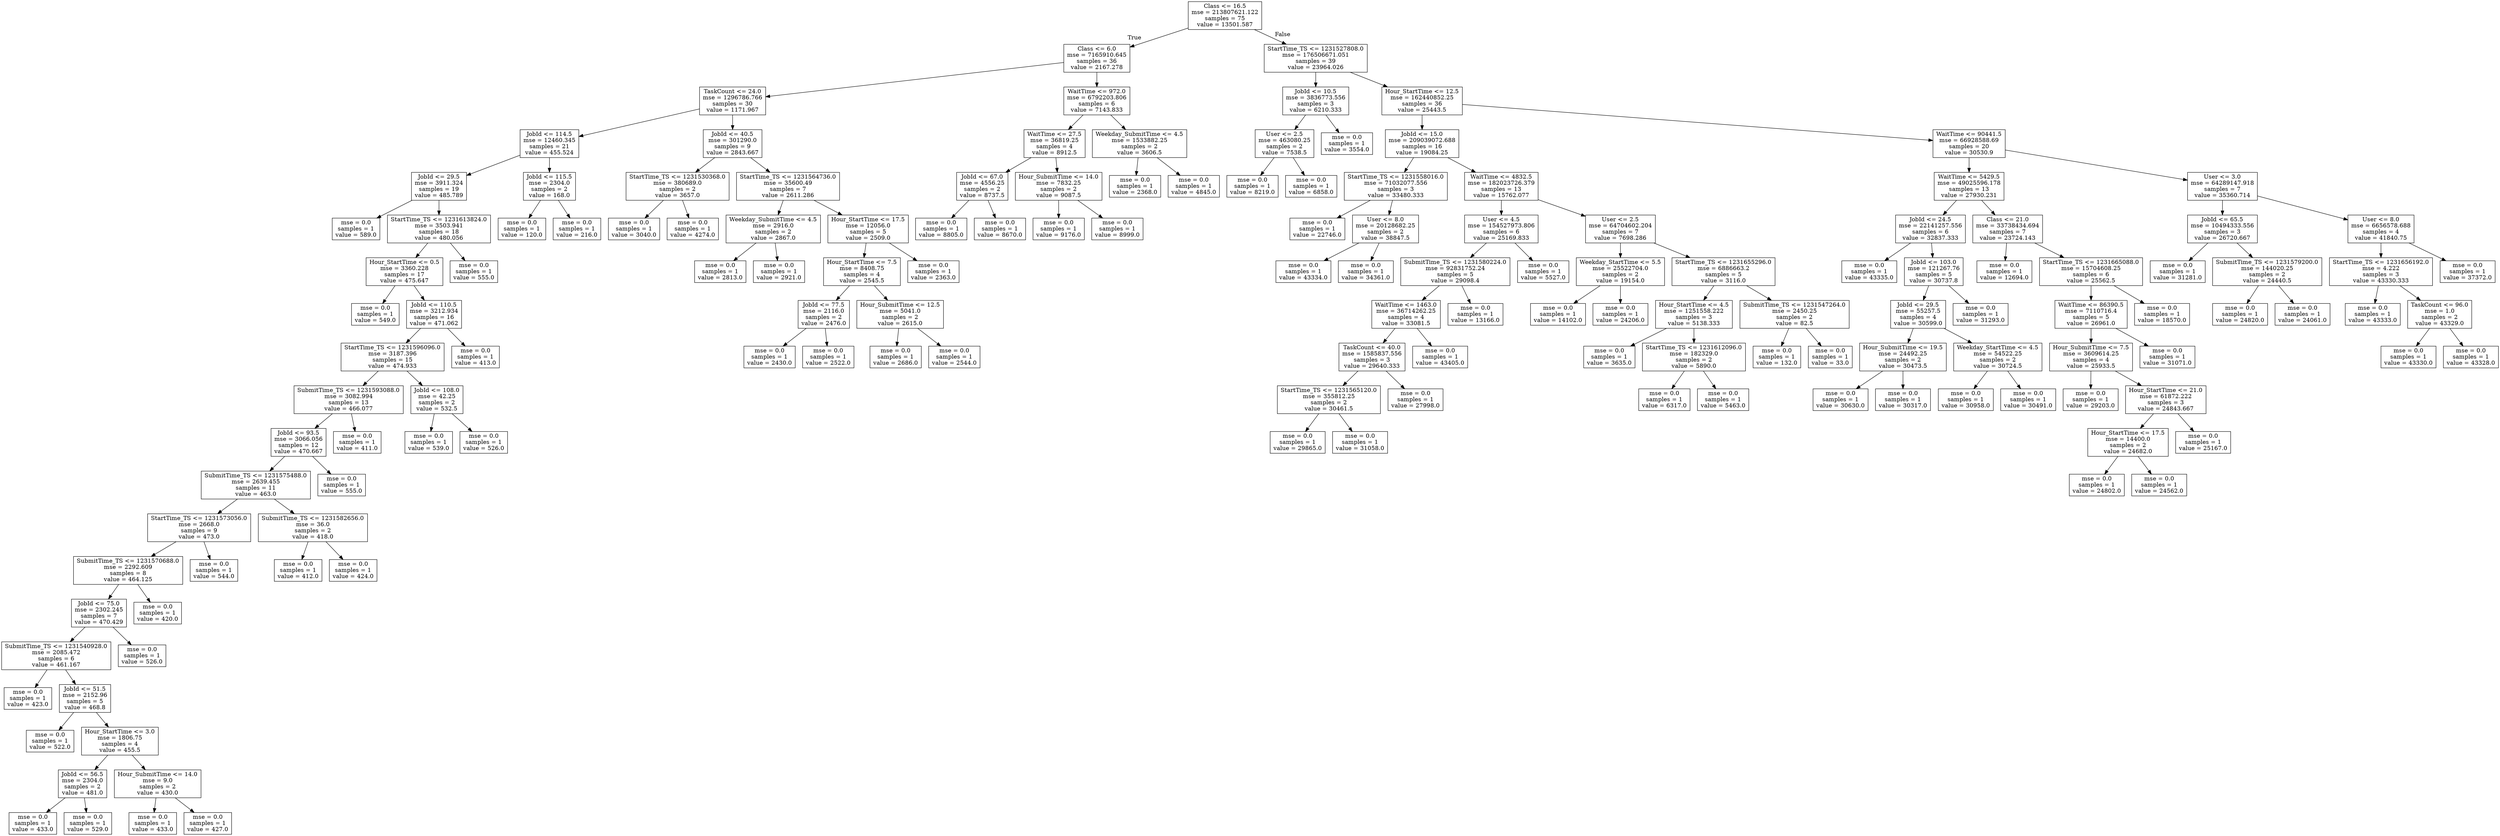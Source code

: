 digraph Tree {
node [shape=box] ;
0 [label="Class <= 16.5\nmse = 213807621.122\nsamples = 75\nvalue = 13501.587"] ;
1 [label="Class <= 6.0\nmse = 7165910.645\nsamples = 36\nvalue = 2167.278"] ;
0 -> 1 [labeldistance=2.5, labelangle=45, headlabel="True"] ;
2 [label="TaskCount <= 24.0\nmse = 1296786.766\nsamples = 30\nvalue = 1171.967"] ;
1 -> 2 ;
3 [label="JobId <= 114.5\nmse = 12460.345\nsamples = 21\nvalue = 455.524"] ;
2 -> 3 ;
4 [label="JobId <= 29.5\nmse = 3911.324\nsamples = 19\nvalue = 485.789"] ;
3 -> 4 ;
5 [label="mse = 0.0\nsamples = 1\nvalue = 589.0"] ;
4 -> 5 ;
6 [label="StartTime_TS <= 1231613824.0\nmse = 3503.941\nsamples = 18\nvalue = 480.056"] ;
4 -> 6 ;
7 [label="Hour_StartTime <= 0.5\nmse = 3360.228\nsamples = 17\nvalue = 475.647"] ;
6 -> 7 ;
8 [label="mse = 0.0\nsamples = 1\nvalue = 549.0"] ;
7 -> 8 ;
9 [label="JobId <= 110.5\nmse = 3212.934\nsamples = 16\nvalue = 471.062"] ;
7 -> 9 ;
10 [label="StartTime_TS <= 1231596096.0\nmse = 3187.396\nsamples = 15\nvalue = 474.933"] ;
9 -> 10 ;
11 [label="SubmitTime_TS <= 1231593088.0\nmse = 3082.994\nsamples = 13\nvalue = 466.077"] ;
10 -> 11 ;
12 [label="JobId <= 93.5\nmse = 3066.056\nsamples = 12\nvalue = 470.667"] ;
11 -> 12 ;
13 [label="SubmitTime_TS <= 1231575488.0\nmse = 2639.455\nsamples = 11\nvalue = 463.0"] ;
12 -> 13 ;
14 [label="StartTime_TS <= 1231573056.0\nmse = 2668.0\nsamples = 9\nvalue = 473.0"] ;
13 -> 14 ;
15 [label="SubmitTime_TS <= 1231570688.0\nmse = 2292.609\nsamples = 8\nvalue = 464.125"] ;
14 -> 15 ;
16 [label="JobId <= 75.0\nmse = 2302.245\nsamples = 7\nvalue = 470.429"] ;
15 -> 16 ;
17 [label="SubmitTime_TS <= 1231540928.0\nmse = 2085.472\nsamples = 6\nvalue = 461.167"] ;
16 -> 17 ;
18 [label="mse = 0.0\nsamples = 1\nvalue = 423.0"] ;
17 -> 18 ;
19 [label="JobId <= 51.5\nmse = 2152.96\nsamples = 5\nvalue = 468.8"] ;
17 -> 19 ;
20 [label="mse = 0.0\nsamples = 1\nvalue = 522.0"] ;
19 -> 20 ;
21 [label="Hour_StartTime <= 3.0\nmse = 1806.75\nsamples = 4\nvalue = 455.5"] ;
19 -> 21 ;
22 [label="JobId <= 56.5\nmse = 2304.0\nsamples = 2\nvalue = 481.0"] ;
21 -> 22 ;
23 [label="mse = 0.0\nsamples = 1\nvalue = 433.0"] ;
22 -> 23 ;
24 [label="mse = 0.0\nsamples = 1\nvalue = 529.0"] ;
22 -> 24 ;
25 [label="Hour_SubmitTime <= 14.0\nmse = 9.0\nsamples = 2\nvalue = 430.0"] ;
21 -> 25 ;
26 [label="mse = 0.0\nsamples = 1\nvalue = 433.0"] ;
25 -> 26 ;
27 [label="mse = 0.0\nsamples = 1\nvalue = 427.0"] ;
25 -> 27 ;
28 [label="mse = 0.0\nsamples = 1\nvalue = 526.0"] ;
16 -> 28 ;
29 [label="mse = 0.0\nsamples = 1\nvalue = 420.0"] ;
15 -> 29 ;
30 [label="mse = 0.0\nsamples = 1\nvalue = 544.0"] ;
14 -> 30 ;
31 [label="SubmitTime_TS <= 1231582656.0\nmse = 36.0\nsamples = 2\nvalue = 418.0"] ;
13 -> 31 ;
32 [label="mse = 0.0\nsamples = 1\nvalue = 412.0"] ;
31 -> 32 ;
33 [label="mse = 0.0\nsamples = 1\nvalue = 424.0"] ;
31 -> 33 ;
34 [label="mse = 0.0\nsamples = 1\nvalue = 555.0"] ;
12 -> 34 ;
35 [label="mse = 0.0\nsamples = 1\nvalue = 411.0"] ;
11 -> 35 ;
36 [label="JobId <= 108.0\nmse = 42.25\nsamples = 2\nvalue = 532.5"] ;
10 -> 36 ;
37 [label="mse = 0.0\nsamples = 1\nvalue = 539.0"] ;
36 -> 37 ;
38 [label="mse = 0.0\nsamples = 1\nvalue = 526.0"] ;
36 -> 38 ;
39 [label="mse = 0.0\nsamples = 1\nvalue = 413.0"] ;
9 -> 39 ;
40 [label="mse = 0.0\nsamples = 1\nvalue = 555.0"] ;
6 -> 40 ;
41 [label="JobId <= 115.5\nmse = 2304.0\nsamples = 2\nvalue = 168.0"] ;
3 -> 41 ;
42 [label="mse = 0.0\nsamples = 1\nvalue = 120.0"] ;
41 -> 42 ;
43 [label="mse = 0.0\nsamples = 1\nvalue = 216.0"] ;
41 -> 43 ;
44 [label="JobId <= 40.5\nmse = 301290.0\nsamples = 9\nvalue = 2843.667"] ;
2 -> 44 ;
45 [label="StartTime_TS <= 1231530368.0\nmse = 380689.0\nsamples = 2\nvalue = 3657.0"] ;
44 -> 45 ;
46 [label="mse = 0.0\nsamples = 1\nvalue = 3040.0"] ;
45 -> 46 ;
47 [label="mse = 0.0\nsamples = 1\nvalue = 4274.0"] ;
45 -> 47 ;
48 [label="StartTime_TS <= 1231564736.0\nmse = 35600.49\nsamples = 7\nvalue = 2611.286"] ;
44 -> 48 ;
49 [label="Weekday_SubmitTime <= 4.5\nmse = 2916.0\nsamples = 2\nvalue = 2867.0"] ;
48 -> 49 ;
50 [label="mse = 0.0\nsamples = 1\nvalue = 2813.0"] ;
49 -> 50 ;
51 [label="mse = 0.0\nsamples = 1\nvalue = 2921.0"] ;
49 -> 51 ;
52 [label="Hour_StartTime <= 17.5\nmse = 12056.0\nsamples = 5\nvalue = 2509.0"] ;
48 -> 52 ;
53 [label="Hour_StartTime <= 7.5\nmse = 8408.75\nsamples = 4\nvalue = 2545.5"] ;
52 -> 53 ;
54 [label="JobId <= 77.5\nmse = 2116.0\nsamples = 2\nvalue = 2476.0"] ;
53 -> 54 ;
55 [label="mse = 0.0\nsamples = 1\nvalue = 2430.0"] ;
54 -> 55 ;
56 [label="mse = 0.0\nsamples = 1\nvalue = 2522.0"] ;
54 -> 56 ;
57 [label="Hour_SubmitTime <= 12.5\nmse = 5041.0\nsamples = 2\nvalue = 2615.0"] ;
53 -> 57 ;
58 [label="mse = 0.0\nsamples = 1\nvalue = 2686.0"] ;
57 -> 58 ;
59 [label="mse = 0.0\nsamples = 1\nvalue = 2544.0"] ;
57 -> 59 ;
60 [label="mse = 0.0\nsamples = 1\nvalue = 2363.0"] ;
52 -> 60 ;
61 [label="WaitTime <= 972.0\nmse = 6792203.806\nsamples = 6\nvalue = 7143.833"] ;
1 -> 61 ;
62 [label="WaitTime <= 27.5\nmse = 36819.25\nsamples = 4\nvalue = 8912.5"] ;
61 -> 62 ;
63 [label="JobId <= 67.0\nmse = 4556.25\nsamples = 2\nvalue = 8737.5"] ;
62 -> 63 ;
64 [label="mse = 0.0\nsamples = 1\nvalue = 8805.0"] ;
63 -> 64 ;
65 [label="mse = 0.0\nsamples = 1\nvalue = 8670.0"] ;
63 -> 65 ;
66 [label="Hour_SubmitTime <= 14.0\nmse = 7832.25\nsamples = 2\nvalue = 9087.5"] ;
62 -> 66 ;
67 [label="mse = 0.0\nsamples = 1\nvalue = 9176.0"] ;
66 -> 67 ;
68 [label="mse = 0.0\nsamples = 1\nvalue = 8999.0"] ;
66 -> 68 ;
69 [label="Weekday_SubmitTime <= 4.5\nmse = 1533882.25\nsamples = 2\nvalue = 3606.5"] ;
61 -> 69 ;
70 [label="mse = 0.0\nsamples = 1\nvalue = 2368.0"] ;
69 -> 70 ;
71 [label="mse = 0.0\nsamples = 1\nvalue = 4845.0"] ;
69 -> 71 ;
72 [label="StartTime_TS <= 1231527808.0\nmse = 176506671.051\nsamples = 39\nvalue = 23964.026"] ;
0 -> 72 [labeldistance=2.5, labelangle=-45, headlabel="False"] ;
73 [label="JobId <= 10.5\nmse = 3836773.556\nsamples = 3\nvalue = 6210.333"] ;
72 -> 73 ;
74 [label="User <= 2.5\nmse = 463080.25\nsamples = 2\nvalue = 7538.5"] ;
73 -> 74 ;
75 [label="mse = 0.0\nsamples = 1\nvalue = 8219.0"] ;
74 -> 75 ;
76 [label="mse = 0.0\nsamples = 1\nvalue = 6858.0"] ;
74 -> 76 ;
77 [label="mse = 0.0\nsamples = 1\nvalue = 3554.0"] ;
73 -> 77 ;
78 [label="Hour_StartTime <= 12.5\nmse = 162440852.25\nsamples = 36\nvalue = 25443.5"] ;
72 -> 78 ;
79 [label="JobId <= 15.0\nmse = 209039072.688\nsamples = 16\nvalue = 19084.25"] ;
78 -> 79 ;
80 [label="StartTime_TS <= 1231558016.0\nmse = 71032077.556\nsamples = 3\nvalue = 33480.333"] ;
79 -> 80 ;
81 [label="mse = 0.0\nsamples = 1\nvalue = 22746.0"] ;
80 -> 81 ;
82 [label="User <= 8.0\nmse = 20128682.25\nsamples = 2\nvalue = 38847.5"] ;
80 -> 82 ;
83 [label="mse = 0.0\nsamples = 1\nvalue = 43334.0"] ;
82 -> 83 ;
84 [label="mse = 0.0\nsamples = 1\nvalue = 34361.0"] ;
82 -> 84 ;
85 [label="WaitTime <= 4832.5\nmse = 182023726.379\nsamples = 13\nvalue = 15762.077"] ;
79 -> 85 ;
86 [label="User <= 4.5\nmse = 154527973.806\nsamples = 6\nvalue = 25169.833"] ;
85 -> 86 ;
87 [label="SubmitTime_TS <= 1231580224.0\nmse = 92831752.24\nsamples = 5\nvalue = 29098.4"] ;
86 -> 87 ;
88 [label="WaitTime <= 1463.0\nmse = 36714262.25\nsamples = 4\nvalue = 33081.5"] ;
87 -> 88 ;
89 [label="TaskCount <= 40.0\nmse = 1585837.556\nsamples = 3\nvalue = 29640.333"] ;
88 -> 89 ;
90 [label="StartTime_TS <= 1231565120.0\nmse = 355812.25\nsamples = 2\nvalue = 30461.5"] ;
89 -> 90 ;
91 [label="mse = 0.0\nsamples = 1\nvalue = 29865.0"] ;
90 -> 91 ;
92 [label="mse = 0.0\nsamples = 1\nvalue = 31058.0"] ;
90 -> 92 ;
93 [label="mse = 0.0\nsamples = 1\nvalue = 27998.0"] ;
89 -> 93 ;
94 [label="mse = 0.0\nsamples = 1\nvalue = 43405.0"] ;
88 -> 94 ;
95 [label="mse = 0.0\nsamples = 1\nvalue = 13166.0"] ;
87 -> 95 ;
96 [label="mse = 0.0\nsamples = 1\nvalue = 5527.0"] ;
86 -> 96 ;
97 [label="User <= 2.5\nmse = 64704602.204\nsamples = 7\nvalue = 7698.286"] ;
85 -> 97 ;
98 [label="Weekday_StartTime <= 5.5\nmse = 25522704.0\nsamples = 2\nvalue = 19154.0"] ;
97 -> 98 ;
99 [label="mse = 0.0\nsamples = 1\nvalue = 14102.0"] ;
98 -> 99 ;
100 [label="mse = 0.0\nsamples = 1\nvalue = 24206.0"] ;
98 -> 100 ;
101 [label="StartTime_TS <= 1231655296.0\nmse = 6886663.2\nsamples = 5\nvalue = 3116.0"] ;
97 -> 101 ;
102 [label="Hour_StartTime <= 4.5\nmse = 1251558.222\nsamples = 3\nvalue = 5138.333"] ;
101 -> 102 ;
103 [label="mse = 0.0\nsamples = 1\nvalue = 3635.0"] ;
102 -> 103 ;
104 [label="StartTime_TS <= 1231612096.0\nmse = 182329.0\nsamples = 2\nvalue = 5890.0"] ;
102 -> 104 ;
105 [label="mse = 0.0\nsamples = 1\nvalue = 6317.0"] ;
104 -> 105 ;
106 [label="mse = 0.0\nsamples = 1\nvalue = 5463.0"] ;
104 -> 106 ;
107 [label="SubmitTime_TS <= 1231547264.0\nmse = 2450.25\nsamples = 2\nvalue = 82.5"] ;
101 -> 107 ;
108 [label="mse = 0.0\nsamples = 1\nvalue = 132.0"] ;
107 -> 108 ;
109 [label="mse = 0.0\nsamples = 1\nvalue = 33.0"] ;
107 -> 109 ;
110 [label="WaitTime <= 90441.5\nmse = 66928588.69\nsamples = 20\nvalue = 30530.9"] ;
78 -> 110 ;
111 [label="WaitTime <= 5429.5\nmse = 49025596.178\nsamples = 13\nvalue = 27930.231"] ;
110 -> 111 ;
112 [label="JobId <= 24.5\nmse = 22141257.556\nsamples = 6\nvalue = 32837.333"] ;
111 -> 112 ;
113 [label="mse = 0.0\nsamples = 1\nvalue = 43335.0"] ;
112 -> 113 ;
114 [label="JobId <= 103.0\nmse = 121267.76\nsamples = 5\nvalue = 30737.8"] ;
112 -> 114 ;
115 [label="JobId <= 29.5\nmse = 55257.5\nsamples = 4\nvalue = 30599.0"] ;
114 -> 115 ;
116 [label="Hour_SubmitTime <= 19.5\nmse = 24492.25\nsamples = 2\nvalue = 30473.5"] ;
115 -> 116 ;
117 [label="mse = 0.0\nsamples = 1\nvalue = 30630.0"] ;
116 -> 117 ;
118 [label="mse = 0.0\nsamples = 1\nvalue = 30317.0"] ;
116 -> 118 ;
119 [label="Weekday_StartTime <= 4.5\nmse = 54522.25\nsamples = 2\nvalue = 30724.5"] ;
115 -> 119 ;
120 [label="mse = 0.0\nsamples = 1\nvalue = 30958.0"] ;
119 -> 120 ;
121 [label="mse = 0.0\nsamples = 1\nvalue = 30491.0"] ;
119 -> 121 ;
122 [label="mse = 0.0\nsamples = 1\nvalue = 31293.0"] ;
114 -> 122 ;
123 [label="Class <= 21.0\nmse = 33738434.694\nsamples = 7\nvalue = 23724.143"] ;
111 -> 123 ;
124 [label="mse = 0.0\nsamples = 1\nvalue = 12694.0"] ;
123 -> 124 ;
125 [label="StartTime_TS <= 1231665088.0\nmse = 15704608.25\nsamples = 6\nvalue = 25562.5"] ;
123 -> 125 ;
126 [label="WaitTime <= 86390.5\nmse = 7110716.4\nsamples = 5\nvalue = 26961.0"] ;
125 -> 126 ;
127 [label="Hour_SubmitTime <= 7.5\nmse = 3609614.25\nsamples = 4\nvalue = 25933.5"] ;
126 -> 127 ;
128 [label="mse = 0.0\nsamples = 1\nvalue = 29203.0"] ;
127 -> 128 ;
129 [label="Hour_StartTime <= 21.0\nmse = 61872.222\nsamples = 3\nvalue = 24843.667"] ;
127 -> 129 ;
130 [label="Hour_StartTime <= 17.5\nmse = 14400.0\nsamples = 2\nvalue = 24682.0"] ;
129 -> 130 ;
131 [label="mse = 0.0\nsamples = 1\nvalue = 24802.0"] ;
130 -> 131 ;
132 [label="mse = 0.0\nsamples = 1\nvalue = 24562.0"] ;
130 -> 132 ;
133 [label="mse = 0.0\nsamples = 1\nvalue = 25167.0"] ;
129 -> 133 ;
134 [label="mse = 0.0\nsamples = 1\nvalue = 31071.0"] ;
126 -> 134 ;
135 [label="mse = 0.0\nsamples = 1\nvalue = 18570.0"] ;
125 -> 135 ;
136 [label="User <= 3.0\nmse = 64289147.918\nsamples = 7\nvalue = 35360.714"] ;
110 -> 136 ;
137 [label="JobId <= 65.5\nmse = 10494333.556\nsamples = 3\nvalue = 26720.667"] ;
136 -> 137 ;
138 [label="mse = 0.0\nsamples = 1\nvalue = 31281.0"] ;
137 -> 138 ;
139 [label="SubmitTime_TS <= 1231579200.0\nmse = 144020.25\nsamples = 2\nvalue = 24440.5"] ;
137 -> 139 ;
140 [label="mse = 0.0\nsamples = 1\nvalue = 24820.0"] ;
139 -> 140 ;
141 [label="mse = 0.0\nsamples = 1\nvalue = 24061.0"] ;
139 -> 141 ;
142 [label="User <= 8.0\nmse = 6656578.688\nsamples = 4\nvalue = 41840.75"] ;
136 -> 142 ;
143 [label="StartTime_TS <= 1231656192.0\nmse = 4.222\nsamples = 3\nvalue = 43330.333"] ;
142 -> 143 ;
144 [label="mse = 0.0\nsamples = 1\nvalue = 43333.0"] ;
143 -> 144 ;
145 [label="TaskCount <= 96.0\nmse = 1.0\nsamples = 2\nvalue = 43329.0"] ;
143 -> 145 ;
146 [label="mse = 0.0\nsamples = 1\nvalue = 43330.0"] ;
145 -> 146 ;
147 [label="mse = 0.0\nsamples = 1\nvalue = 43328.0"] ;
145 -> 147 ;
148 [label="mse = 0.0\nsamples = 1\nvalue = 37372.0"] ;
142 -> 148 ;
}